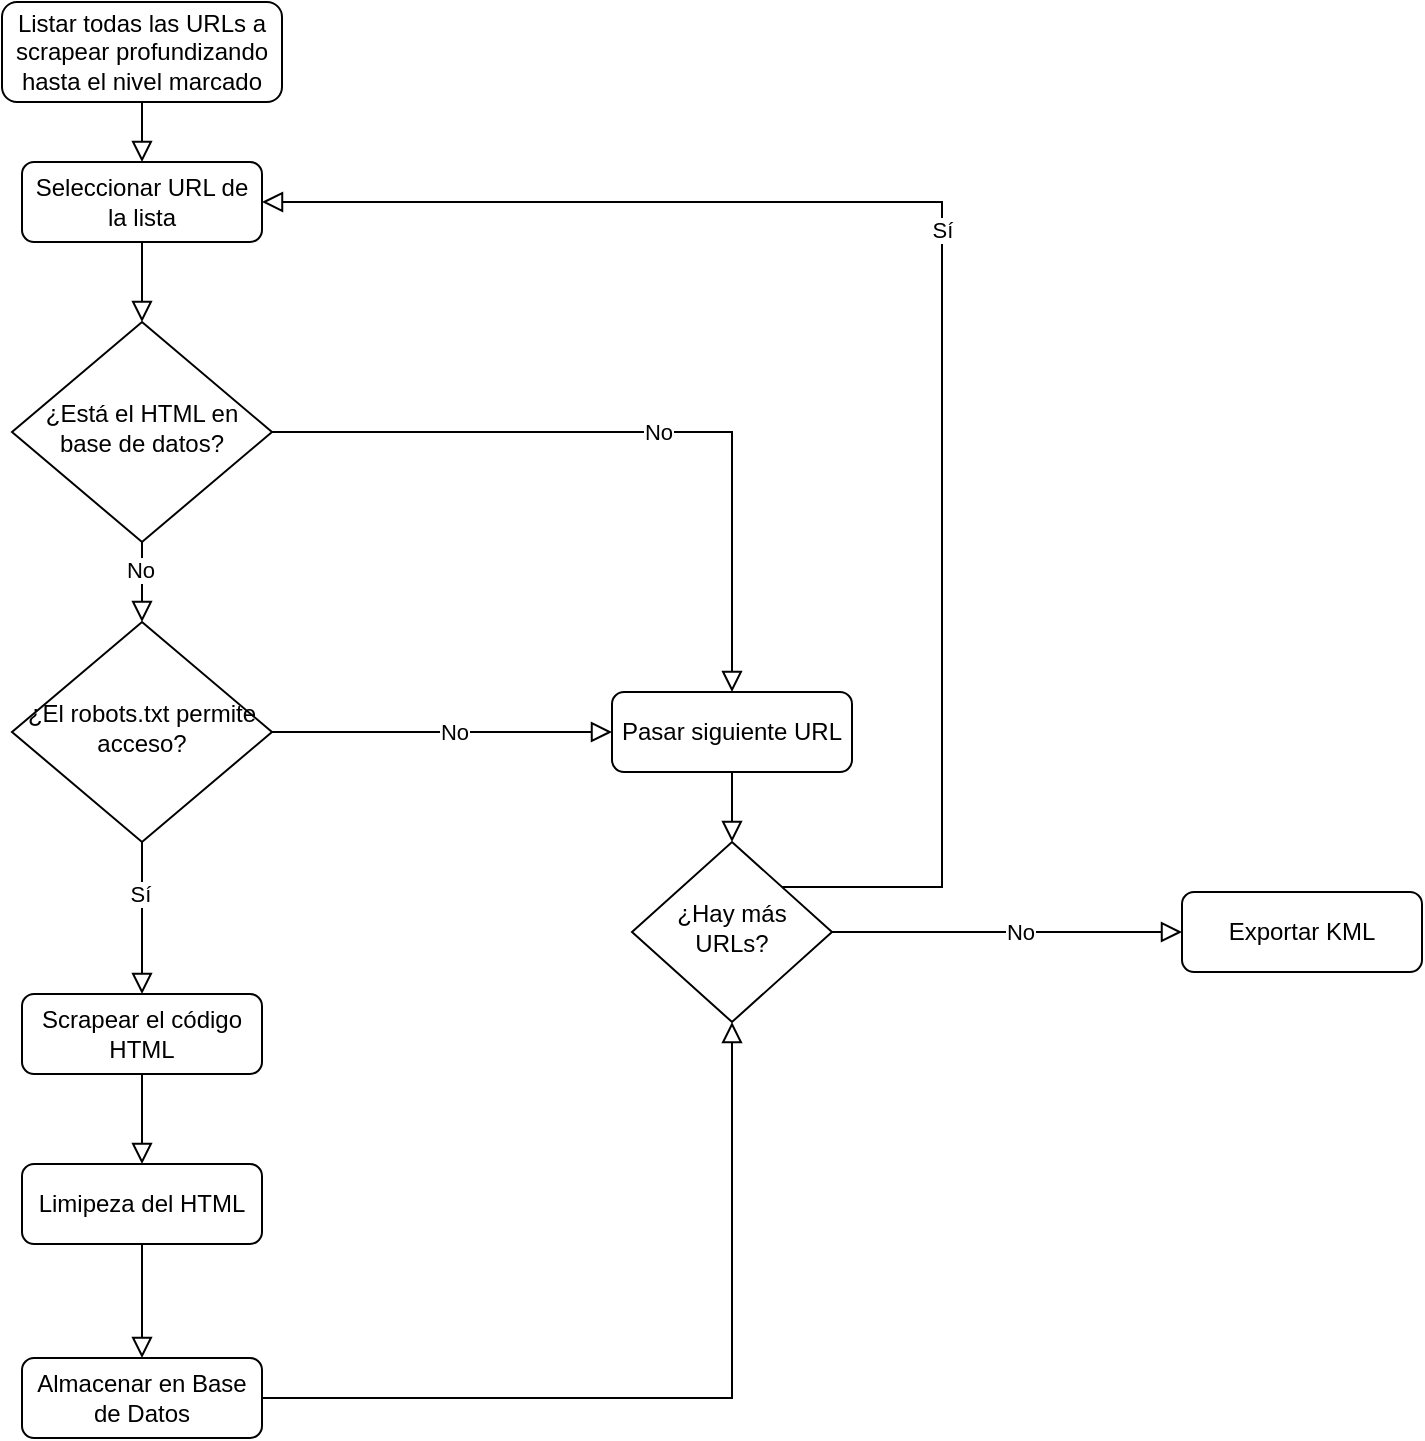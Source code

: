 <mxfile version="27.1.6">
  <diagram id="C5RBs43oDa-KdzZeNtuy" name="Page-1">
    <mxGraphModel dx="1281" dy="534" grid="1" gridSize="10" guides="1" tooltips="1" connect="1" arrows="1" fold="1" page="1" pageScale="1" pageWidth="827" pageHeight="1169" math="0" shadow="0">
      <root>
        <mxCell id="WIyWlLk6GJQsqaUBKTNV-0" />
        <mxCell id="WIyWlLk6GJQsqaUBKTNV-1" parent="WIyWlLk6GJQsqaUBKTNV-0" />
        <mxCell id="vEUu0K7toQBcVFS3bRUc-2" value="" style="rounded=0;html=1;jettySize=auto;orthogonalLoop=1;fontSize=11;endArrow=block;endFill=0;endSize=8;strokeWidth=1;shadow=0;labelBackgroundColor=none;edgeStyle=orthogonalEdgeStyle;entryX=0.5;entryY=0;entryDx=0;entryDy=0;" edge="1" parent="WIyWlLk6GJQsqaUBKTNV-1" source="vEUu0K7toQBcVFS3bRUc-3" target="vEUu0K7toQBcVFS3bRUc-21">
          <mxGeometry relative="1" as="geometry">
            <mxPoint x="200" y="130" as="targetPoint" />
          </mxGeometry>
        </mxCell>
        <mxCell id="vEUu0K7toQBcVFS3bRUc-3" value="Listar todas las URLs a scrapear profundizando hasta el nivel marcado" style="rounded=1;whiteSpace=wrap;html=1;fontSize=12;glass=0;strokeWidth=1;shadow=0;direction=east;" vertex="1" parent="WIyWlLk6GJQsqaUBKTNV-1">
          <mxGeometry x="130" y="60" width="140" height="50" as="geometry" />
        </mxCell>
        <mxCell id="vEUu0K7toQBcVFS3bRUc-4" value="Limipeza del HTML" style="rounded=1;whiteSpace=wrap;html=1;fontSize=12;glass=0;strokeWidth=1;shadow=0;" vertex="1" parent="WIyWlLk6GJQsqaUBKTNV-1">
          <mxGeometry x="140" y="641" width="120" height="40" as="geometry" />
        </mxCell>
        <mxCell id="vEUu0K7toQBcVFS3bRUc-5" value="Scrapear el código HTML" style="rounded=1;whiteSpace=wrap;html=1;fontSize=12;glass=0;strokeWidth=1;shadow=0;" vertex="1" parent="WIyWlLk6GJQsqaUBKTNV-1">
          <mxGeometry x="140" y="556" width="120" height="40" as="geometry" />
        </mxCell>
        <mxCell id="vEUu0K7toQBcVFS3bRUc-6" value="¿El robots.txt permite acceso?" style="rhombus;whiteSpace=wrap;html=1;shadow=0;fontFamily=Helvetica;fontSize=12;align=center;strokeWidth=1;spacing=6;spacingTop=-4;" vertex="1" parent="WIyWlLk6GJQsqaUBKTNV-1">
          <mxGeometry x="135" y="370" width="130" height="110" as="geometry" />
        </mxCell>
        <mxCell id="vEUu0K7toQBcVFS3bRUc-7" value="" style="rounded=0;html=1;jettySize=auto;orthogonalLoop=1;fontSize=11;endArrow=block;endFill=0;endSize=8;strokeWidth=1;shadow=0;labelBackgroundColor=none;edgeStyle=orthogonalEdgeStyle;exitX=0.5;exitY=1;exitDx=0;exitDy=0;entryX=0.5;entryY=0;entryDx=0;entryDy=0;" edge="1" parent="WIyWlLk6GJQsqaUBKTNV-1" source="vEUu0K7toQBcVFS3bRUc-6" target="vEUu0K7toQBcVFS3bRUc-5">
          <mxGeometry relative="1" as="geometry">
            <mxPoint x="625" y="460" as="sourcePoint" />
            <mxPoint x="190" y="530" as="targetPoint" />
            <Array as="points" />
          </mxGeometry>
        </mxCell>
        <mxCell id="vEUu0K7toQBcVFS3bRUc-8" value="Sí" style="edgeLabel;html=1;align=center;verticalAlign=middle;resizable=0;points=[];" vertex="1" connectable="0" parent="vEUu0K7toQBcVFS3bRUc-7">
          <mxGeometry x="-0.33" y="-1" relative="1" as="geometry">
            <mxPoint as="offset" />
          </mxGeometry>
        </mxCell>
        <mxCell id="vEUu0K7toQBcVFS3bRUc-9" value="" style="rounded=0;html=1;jettySize=auto;orthogonalLoop=1;fontSize=11;endArrow=block;endFill=0;endSize=8;strokeWidth=1;shadow=0;labelBackgroundColor=none;edgeStyle=orthogonalEdgeStyle;exitX=1;exitY=0.5;exitDx=0;exitDy=0;entryX=0;entryY=0.5;entryDx=0;entryDy=0;" edge="1" parent="WIyWlLk6GJQsqaUBKTNV-1" source="vEUu0K7toQBcVFS3bRUc-6" target="vEUu0K7toQBcVFS3bRUc-11">
          <mxGeometry relative="1" as="geometry">
            <mxPoint x="335" y="300" as="sourcePoint" />
            <mxPoint x="335" y="280" as="targetPoint" />
            <Array as="points" />
          </mxGeometry>
        </mxCell>
        <mxCell id="vEUu0K7toQBcVFS3bRUc-10" value="No" style="edgeLabel;html=1;align=center;verticalAlign=middle;resizable=0;points=[];" vertex="1" connectable="0" parent="vEUu0K7toQBcVFS3bRUc-9">
          <mxGeometry x="0.073" relative="1" as="geometry">
            <mxPoint as="offset" />
          </mxGeometry>
        </mxCell>
        <mxCell id="vEUu0K7toQBcVFS3bRUc-11" value="Pasar siguiente URL" style="rounded=1;whiteSpace=wrap;html=1;fontSize=12;glass=0;strokeWidth=1;shadow=0;" vertex="1" parent="WIyWlLk6GJQsqaUBKTNV-1">
          <mxGeometry x="435" y="405" width="120" height="40" as="geometry" />
        </mxCell>
        <mxCell id="vEUu0K7toQBcVFS3bRUc-12" value="¿Hay más &lt;br&gt;URLs?" style="rhombus;whiteSpace=wrap;html=1;shadow=0;fontFamily=Helvetica;fontSize=12;align=center;strokeWidth=1;spacing=6;spacingTop=-4;" vertex="1" parent="WIyWlLk6GJQsqaUBKTNV-1">
          <mxGeometry x="445" y="480" width="100" height="90" as="geometry" />
        </mxCell>
        <mxCell id="vEUu0K7toQBcVFS3bRUc-13" value="" style="rounded=0;html=1;jettySize=auto;orthogonalLoop=1;fontSize=11;endArrow=block;endFill=0;endSize=8;strokeWidth=1;shadow=0;labelBackgroundColor=none;edgeStyle=orthogonalEdgeStyle;exitX=0.5;exitY=1;exitDx=0;exitDy=0;entryX=0.5;entryY=0;entryDx=0;entryDy=0;" edge="1" parent="WIyWlLk6GJQsqaUBKTNV-1" source="vEUu0K7toQBcVFS3bRUc-11" target="vEUu0K7toQBcVFS3bRUc-12">
          <mxGeometry relative="1" as="geometry">
            <mxPoint x="325" y="230" as="sourcePoint" />
            <mxPoint x="325" y="270" as="targetPoint" />
          </mxGeometry>
        </mxCell>
        <mxCell id="vEUu0K7toQBcVFS3bRUc-14" value="" style="rounded=0;html=1;jettySize=auto;orthogonalLoop=1;fontSize=11;endArrow=block;endFill=0;endSize=8;strokeWidth=1;shadow=0;labelBackgroundColor=none;edgeStyle=orthogonalEdgeStyle;exitX=0.5;exitY=1;exitDx=0;exitDy=0;entryX=0.5;entryY=0;entryDx=0;entryDy=0;" edge="1" parent="WIyWlLk6GJQsqaUBKTNV-1" source="vEUu0K7toQBcVFS3bRUc-5" target="vEUu0K7toQBcVFS3bRUc-4">
          <mxGeometry relative="1" as="geometry">
            <mxPoint x="650" y="611" as="sourcePoint" />
            <mxPoint x="650" y="651" as="targetPoint" />
          </mxGeometry>
        </mxCell>
        <mxCell id="vEUu0K7toQBcVFS3bRUc-15" value="" style="rounded=0;html=1;jettySize=auto;orthogonalLoop=1;fontSize=11;endArrow=block;endFill=0;endSize=8;strokeWidth=1;shadow=0;labelBackgroundColor=none;edgeStyle=orthogonalEdgeStyle;exitX=1;exitY=0.5;exitDx=0;exitDy=0;entryX=0.5;entryY=1;entryDx=0;entryDy=0;" edge="1" parent="WIyWlLk6GJQsqaUBKTNV-1" source="vEUu0K7toQBcVFS3bRUc-24" target="vEUu0K7toQBcVFS3bRUc-12">
          <mxGeometry relative="1" as="geometry">
            <mxPoint x="725" y="550" as="sourcePoint" />
            <mxPoint x="725" y="620" as="targetPoint" />
          </mxGeometry>
        </mxCell>
        <mxCell id="vEUu0K7toQBcVFS3bRUc-16" value="" style="rounded=0;html=1;jettySize=auto;orthogonalLoop=1;fontSize=11;endArrow=block;endFill=0;endSize=8;strokeWidth=1;shadow=0;labelBackgroundColor=none;edgeStyle=orthogonalEdgeStyle;exitX=1;exitY=0.5;exitDx=0;exitDy=0;entryX=0;entryY=0.5;entryDx=0;entryDy=0;" edge="1" parent="WIyWlLk6GJQsqaUBKTNV-1" source="vEUu0K7toQBcVFS3bRUc-12" target="vEUu0K7toQBcVFS3bRUc-18">
          <mxGeometry relative="1" as="geometry">
            <mxPoint x="785" y="515" as="sourcePoint" />
            <mxPoint x="925" y="510" as="targetPoint" />
            <Array as="points" />
          </mxGeometry>
        </mxCell>
        <mxCell id="vEUu0K7toQBcVFS3bRUc-17" value="No" style="edgeLabel;html=1;align=center;verticalAlign=middle;resizable=0;points=[];" vertex="1" connectable="0" parent="vEUu0K7toQBcVFS3bRUc-16">
          <mxGeometry x="0.073" relative="1" as="geometry">
            <mxPoint as="offset" />
          </mxGeometry>
        </mxCell>
        <mxCell id="vEUu0K7toQBcVFS3bRUc-18" value="Exportar KML" style="rounded=1;whiteSpace=wrap;html=1;fontSize=12;glass=0;strokeWidth=1;shadow=0;" vertex="1" parent="WIyWlLk6GJQsqaUBKTNV-1">
          <mxGeometry x="720" y="505" width="120" height="40" as="geometry" />
        </mxCell>
        <mxCell id="vEUu0K7toQBcVFS3bRUc-21" value="Seleccionar URL de la lista" style="rounded=1;whiteSpace=wrap;html=1;fontSize=12;glass=0;strokeWidth=1;shadow=0;" vertex="1" parent="WIyWlLk6GJQsqaUBKTNV-1">
          <mxGeometry x="140" y="140" width="120" height="40" as="geometry" />
        </mxCell>
        <mxCell id="vEUu0K7toQBcVFS3bRUc-22" value="" style="rounded=0;html=1;jettySize=auto;orthogonalLoop=1;fontSize=11;endArrow=block;endFill=0;endSize=8;strokeWidth=1;shadow=0;labelBackgroundColor=none;edgeStyle=orthogonalEdgeStyle;exitX=0.5;exitY=1;exitDx=0;exitDy=0;entryX=0.5;entryY=0;entryDx=0;entryDy=0;" edge="1" parent="WIyWlLk6GJQsqaUBKTNV-1" source="vEUu0K7toQBcVFS3bRUc-21" target="vEUu0K7toQBcVFS3bRUc-26">
          <mxGeometry relative="1" as="geometry">
            <mxPoint x="200" y="220" as="targetPoint" />
            <mxPoint x="199.5" y="190" as="sourcePoint" />
          </mxGeometry>
        </mxCell>
        <mxCell id="vEUu0K7toQBcVFS3bRUc-24" value="Almacenar en Base de Datos" style="rounded=1;whiteSpace=wrap;html=1;fontSize=12;glass=0;strokeWidth=1;shadow=0;" vertex="1" parent="WIyWlLk6GJQsqaUBKTNV-1">
          <mxGeometry x="140" y="738" width="120" height="40" as="geometry" />
        </mxCell>
        <mxCell id="vEUu0K7toQBcVFS3bRUc-25" value="" style="rounded=0;html=1;jettySize=auto;orthogonalLoop=1;fontSize=11;endArrow=block;endFill=0;endSize=8;strokeWidth=1;shadow=0;labelBackgroundColor=none;edgeStyle=orthogonalEdgeStyle;entryX=0.5;entryY=0;entryDx=0;entryDy=0;exitX=0.5;exitY=1;exitDx=0;exitDy=0;" edge="1" parent="WIyWlLk6GJQsqaUBKTNV-1" target="vEUu0K7toQBcVFS3bRUc-24" source="vEUu0K7toQBcVFS3bRUc-4">
          <mxGeometry relative="1" as="geometry">
            <mxPoint x="200" y="693" as="sourcePoint" />
            <mxPoint x="650" y="748" as="targetPoint" />
          </mxGeometry>
        </mxCell>
        <mxCell id="vEUu0K7toQBcVFS3bRUc-26" value="¿Está el HTML en base de datos?" style="rhombus;whiteSpace=wrap;html=1;shadow=0;fontFamily=Helvetica;fontSize=12;align=center;strokeWidth=1;spacing=6;spacingTop=-4;" vertex="1" parent="WIyWlLk6GJQsqaUBKTNV-1">
          <mxGeometry x="135" y="220" width="130" height="110" as="geometry" />
        </mxCell>
        <mxCell id="vEUu0K7toQBcVFS3bRUc-27" value="" style="rounded=0;html=1;jettySize=auto;orthogonalLoop=1;fontSize=11;endArrow=block;endFill=0;endSize=8;strokeWidth=1;shadow=0;labelBackgroundColor=none;edgeStyle=orthogonalEdgeStyle;exitX=0.5;exitY=1;exitDx=0;exitDy=0;entryX=0.5;entryY=0;entryDx=0;entryDy=0;" edge="1" parent="WIyWlLk6GJQsqaUBKTNV-1" source="vEUu0K7toQBcVFS3bRUc-26" target="vEUu0K7toQBcVFS3bRUc-6">
          <mxGeometry relative="1" as="geometry">
            <mxPoint x="270" y="330" as="sourcePoint" />
            <mxPoint x="270" y="406" as="targetPoint" />
            <Array as="points" />
          </mxGeometry>
        </mxCell>
        <mxCell id="vEUu0K7toQBcVFS3bRUc-28" value="No" style="edgeLabel;html=1;align=center;verticalAlign=middle;resizable=0;points=[];" vertex="1" connectable="0" parent="vEUu0K7toQBcVFS3bRUc-27">
          <mxGeometry x="-0.33" y="-1" relative="1" as="geometry">
            <mxPoint as="offset" />
          </mxGeometry>
        </mxCell>
        <mxCell id="vEUu0K7toQBcVFS3bRUc-29" value="" style="rounded=0;html=1;jettySize=auto;orthogonalLoop=1;fontSize=11;endArrow=block;endFill=0;endSize=8;strokeWidth=1;shadow=0;labelBackgroundColor=none;edgeStyle=orthogonalEdgeStyle;exitX=1;exitY=0.5;exitDx=0;exitDy=0;entryX=0.5;entryY=0;entryDx=0;entryDy=0;" edge="1" parent="WIyWlLk6GJQsqaUBKTNV-1" source="vEUu0K7toQBcVFS3bRUc-26" target="vEUu0K7toQBcVFS3bRUc-11">
          <mxGeometry relative="1" as="geometry">
            <mxPoint x="330" y="310" as="sourcePoint" />
            <mxPoint x="500" y="310" as="targetPoint" />
            <Array as="points" />
          </mxGeometry>
        </mxCell>
        <mxCell id="vEUu0K7toQBcVFS3bRUc-30" value="No" style="edgeLabel;html=1;align=center;verticalAlign=middle;resizable=0;points=[];" vertex="1" connectable="0" parent="vEUu0K7toQBcVFS3bRUc-29">
          <mxGeometry x="0.073" relative="1" as="geometry">
            <mxPoint as="offset" />
          </mxGeometry>
        </mxCell>
        <mxCell id="vEUu0K7toQBcVFS3bRUc-31" value="" style="rounded=0;html=1;jettySize=auto;orthogonalLoop=1;fontSize=11;endArrow=block;endFill=0;endSize=8;strokeWidth=1;shadow=0;labelBackgroundColor=none;edgeStyle=orthogonalEdgeStyle;exitX=1;exitY=0;exitDx=0;exitDy=0;entryX=1;entryY=0.5;entryDx=0;entryDy=0;" edge="1" parent="WIyWlLk6GJQsqaUBKTNV-1" source="vEUu0K7toQBcVFS3bRUc-12" target="vEUu0K7toQBcVFS3bRUc-21">
          <mxGeometry relative="1" as="geometry">
            <mxPoint x="570" y="480" as="sourcePoint" />
            <mxPoint x="800" y="610" as="targetPoint" />
            <Array as="points">
              <mxPoint x="600" y="503" />
              <mxPoint x="600" y="160" />
            </Array>
          </mxGeometry>
        </mxCell>
        <mxCell id="vEUu0K7toQBcVFS3bRUc-32" value="Sí" style="edgeLabel;html=1;align=center;verticalAlign=middle;resizable=0;points=[];" vertex="1" connectable="0" parent="vEUu0K7toQBcVFS3bRUc-31">
          <mxGeometry x="0.073" relative="1" as="geometry">
            <mxPoint as="offset" />
          </mxGeometry>
        </mxCell>
      </root>
    </mxGraphModel>
  </diagram>
</mxfile>
